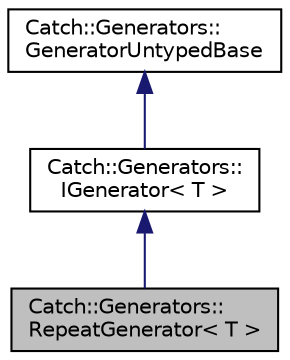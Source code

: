 digraph "Catch::Generators::RepeatGenerator&lt; T &gt;"
{
  edge [fontname="Helvetica",fontsize="10",labelfontname="Helvetica",labelfontsize="10"];
  node [fontname="Helvetica",fontsize="10",shape=record];
  Node0 [label="Catch::Generators::\lRepeatGenerator\< T \>",height=0.2,width=0.4,color="black", fillcolor="grey75", style="filled", fontcolor="black"];
  Node1 -> Node0 [dir="back",color="midnightblue",fontsize="10",style="solid",fontname="Helvetica"];
  Node1 [label="Catch::Generators::\lIGenerator\< T \>",height=0.2,width=0.4,color="black", fillcolor="white", style="filled",URL="$structCatch_1_1Generators_1_1IGenerator.html"];
  Node2 -> Node1 [dir="back",color="midnightblue",fontsize="10",style="solid",fontname="Helvetica"];
  Node2 [label="Catch::Generators::\lGeneratorUntypedBase",height=0.2,width=0.4,color="black", fillcolor="white", style="filled",URL="$classCatch_1_1Generators_1_1GeneratorUntypedBase.html"];
}
